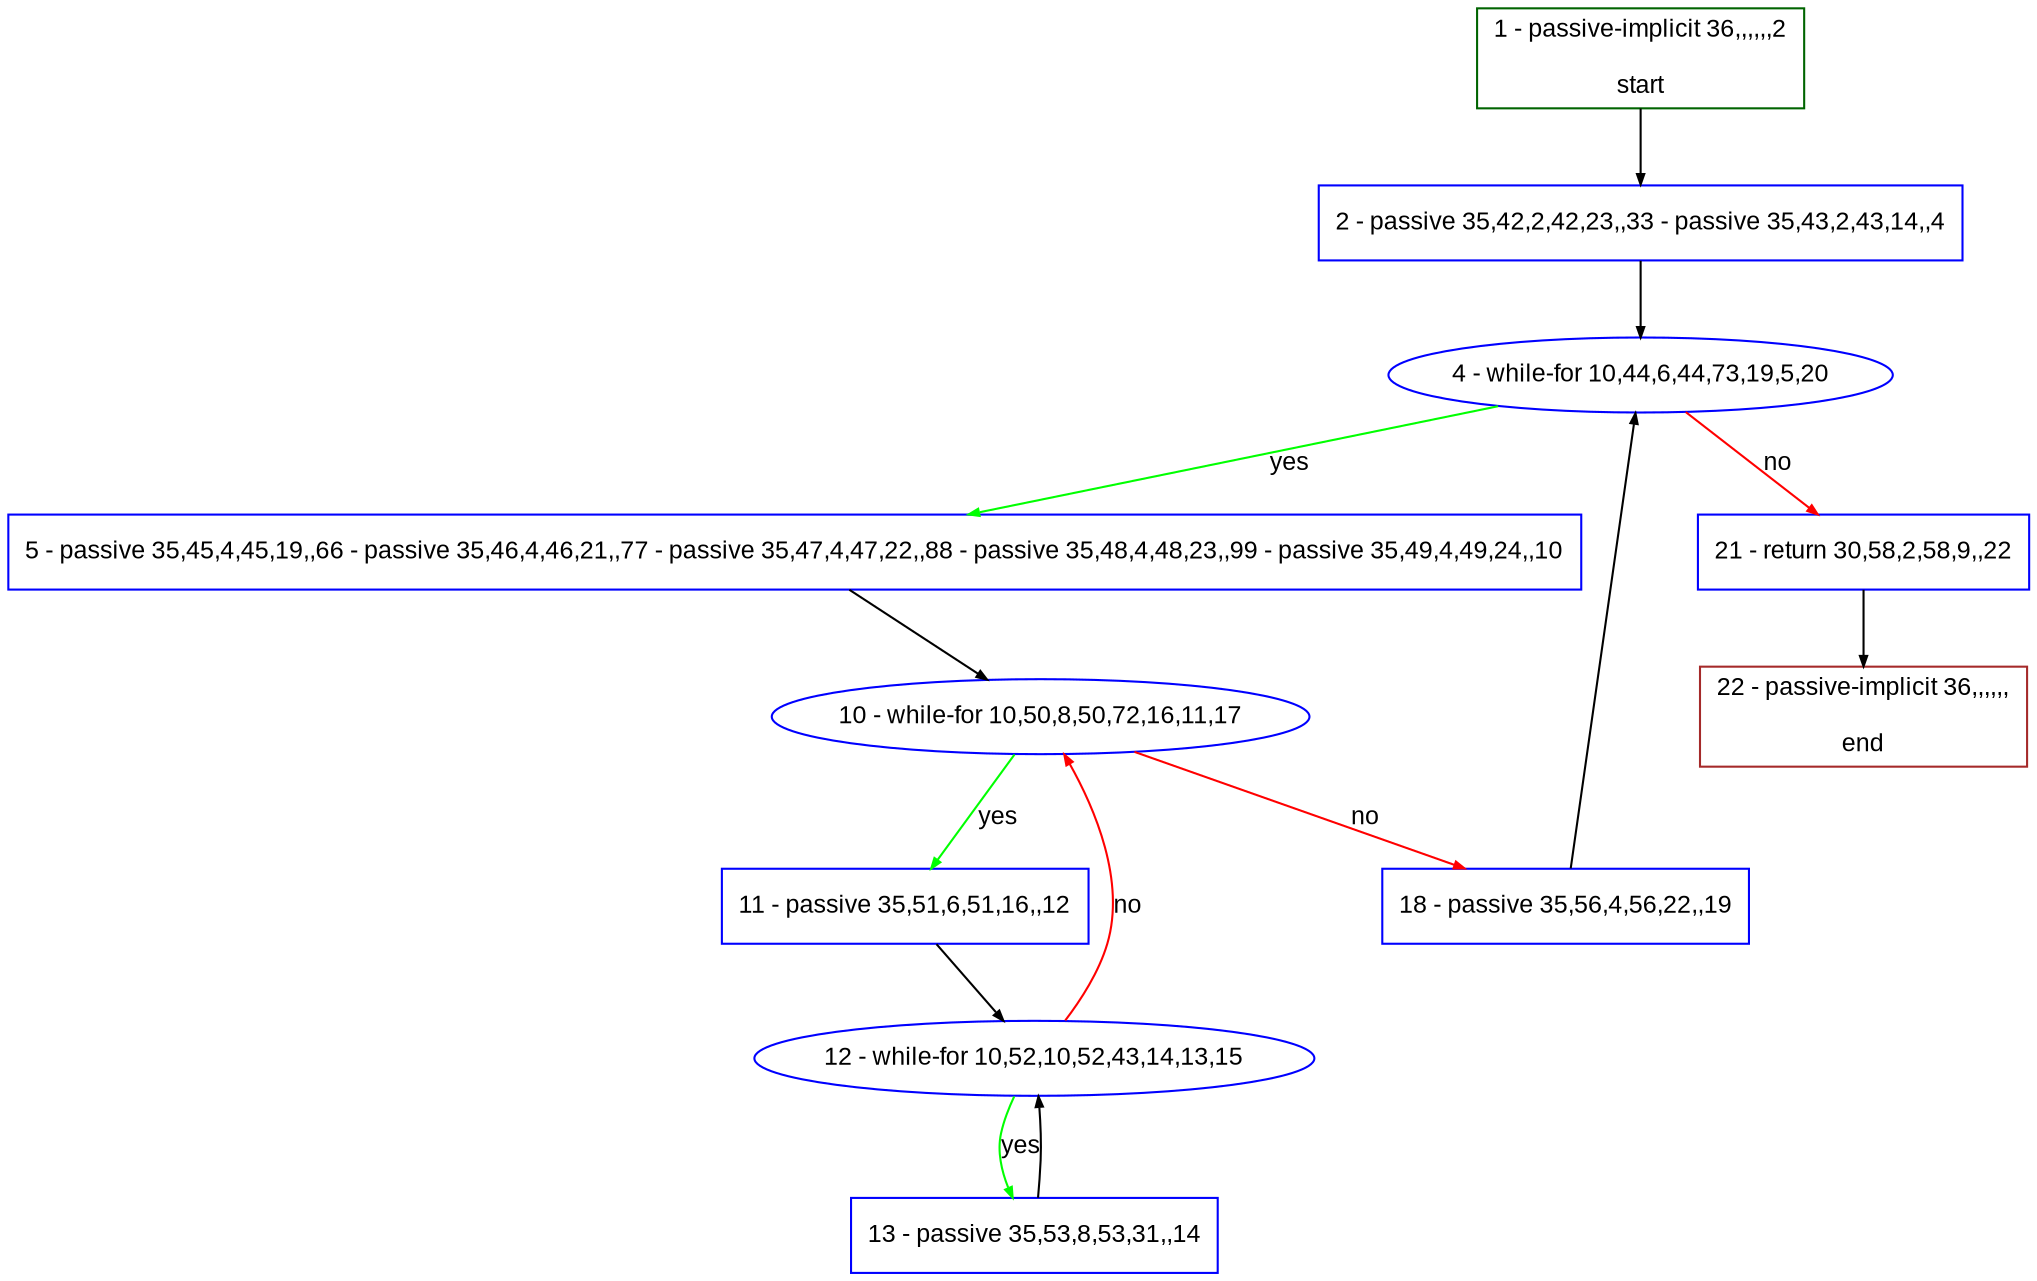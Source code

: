 digraph "" {
  graph [pack="true", label="", fontsize="12", packmode="clust", fontname="Arial", fillcolor="#FFFFCC", bgcolor="white", style="rounded,filled", compound="true"];
  node [node_initialized="no", label="", color="grey", fontsize="12", fillcolor="white", fontname="Arial", style="filled", shape="rectangle", compound="true", fixedsize="false"];
  edge [fontcolor="black", arrowhead="normal", arrowtail="none", arrowsize="0.5", ltail="", label="", color="black", fontsize="12", lhead="", fontname="Arial", dir="forward", compound="true"];
  __N1 [label="2 - passive 35,42,2,42,23,,33 - passive 35,43,2,43,14,,4", color="#0000ff", fillcolor="#ffffff", style="filled", shape="box"];
  __N2 [label="1 - passive-implicit 36,,,,,,2\n\nstart", color="#006400", fillcolor="#ffffff", style="filled", shape="box"];
  __N3 [label="4 - while-for 10,44,6,44,73,19,5,20", color="#0000ff", fillcolor="#ffffff", style="filled", shape="oval"];
  __N4 [label="5 - passive 35,45,4,45,19,,66 - passive 35,46,4,46,21,,77 - passive 35,47,4,47,22,,88 - passive 35,48,4,48,23,,99 - passive 35,49,4,49,24,,10", color="#0000ff", fillcolor="#ffffff", style="filled", shape="box"];
  __N5 [label="21 - return 30,58,2,58,9,,22", color="#0000ff", fillcolor="#ffffff", style="filled", shape="box"];
  __N6 [label="10 - while-for 10,50,8,50,72,16,11,17", color="#0000ff", fillcolor="#ffffff", style="filled", shape="oval"];
  __N7 [label="11 - passive 35,51,6,51,16,,12", color="#0000ff", fillcolor="#ffffff", style="filled", shape="box"];
  __N8 [label="18 - passive 35,56,4,56,22,,19", color="#0000ff", fillcolor="#ffffff", style="filled", shape="box"];
  __N9 [label="12 - while-for 10,52,10,52,43,14,13,15", color="#0000ff", fillcolor="#ffffff", style="filled", shape="oval"];
  __N10 [label="13 - passive 35,53,8,53,31,,14", color="#0000ff", fillcolor="#ffffff", style="filled", shape="box"];
  __N11 [label="22 - passive-implicit 36,,,,,,\n\nend", color="#a52a2a", fillcolor="#ffffff", style="filled", shape="box"];
  __N2 -> __N1 [arrowhead="normal", arrowtail="none", color="#000000", label="", dir="forward"];
  __N1 -> __N3 [arrowhead="normal", arrowtail="none", color="#000000", label="", dir="forward"];
  __N3 -> __N4 [arrowhead="normal", arrowtail="none", color="#00ff00", label="yes", dir="forward"];
  __N3 -> __N5 [arrowhead="normal", arrowtail="none", color="#ff0000", label="no", dir="forward"];
  __N4 -> __N6 [arrowhead="normal", arrowtail="none", color="#000000", label="", dir="forward"];
  __N6 -> __N7 [arrowhead="normal", arrowtail="none", color="#00ff00", label="yes", dir="forward"];
  __N6 -> __N8 [arrowhead="normal", arrowtail="none", color="#ff0000", label="no", dir="forward"];
  __N7 -> __N9 [arrowhead="normal", arrowtail="none", color="#000000", label="", dir="forward"];
  __N9 -> __N6 [arrowhead="normal", arrowtail="none", color="#ff0000", label="no", dir="forward"];
  __N9 -> __N10 [arrowhead="normal", arrowtail="none", color="#00ff00", label="yes", dir="forward"];
  __N10 -> __N9 [arrowhead="normal", arrowtail="none", color="#000000", label="", dir="forward"];
  __N8 -> __N3 [arrowhead="normal", arrowtail="none", color="#000000", label="", dir="forward"];
  __N5 -> __N11 [arrowhead="normal", arrowtail="none", color="#000000", label="", dir="forward"];
}
